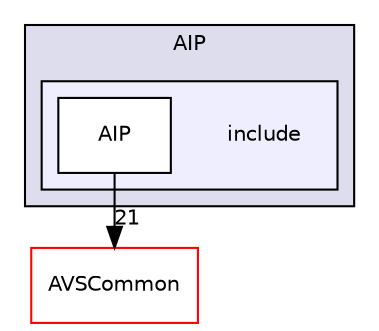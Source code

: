 digraph "/workplace/avs-device-sdk/CapabilityAgents/AIP/include" {
  compound=true
  node [ fontsize="10", fontname="Helvetica"];
  edge [ labelfontsize="10", labelfontname="Helvetica"];
  subgraph clusterdir_cc045affa42b6b559da6861739bda652 {
    graph [ bgcolor="#ddddee", pencolor="black", label="AIP" fontname="Helvetica", fontsize="10", URL="dir_cc045affa42b6b559da6861739bda652.html"]
  subgraph clusterdir_7702e81a4574d959c78d0e2207e83661 {
    graph [ bgcolor="#eeeeff", pencolor="black", label="" URL="dir_7702e81a4574d959c78d0e2207e83661.html"];
    dir_7702e81a4574d959c78d0e2207e83661 [shape=plaintext label="include"];
    dir_99c44a41b01529fab191699ee73b1155 [shape=box label="AIP" color="black" fillcolor="white" style="filled" URL="dir_99c44a41b01529fab191699ee73b1155.html"];
  }
  }
  dir_13e65effb2bde530b17b3d5eefcd0266 [shape=box label="AVSCommon" fillcolor="white" style="filled" color="red" URL="dir_13e65effb2bde530b17b3d5eefcd0266.html"];
  dir_99c44a41b01529fab191699ee73b1155->dir_13e65effb2bde530b17b3d5eefcd0266 [headlabel="21", labeldistance=1.5 headhref="dir_000124_000009.html"];
}
